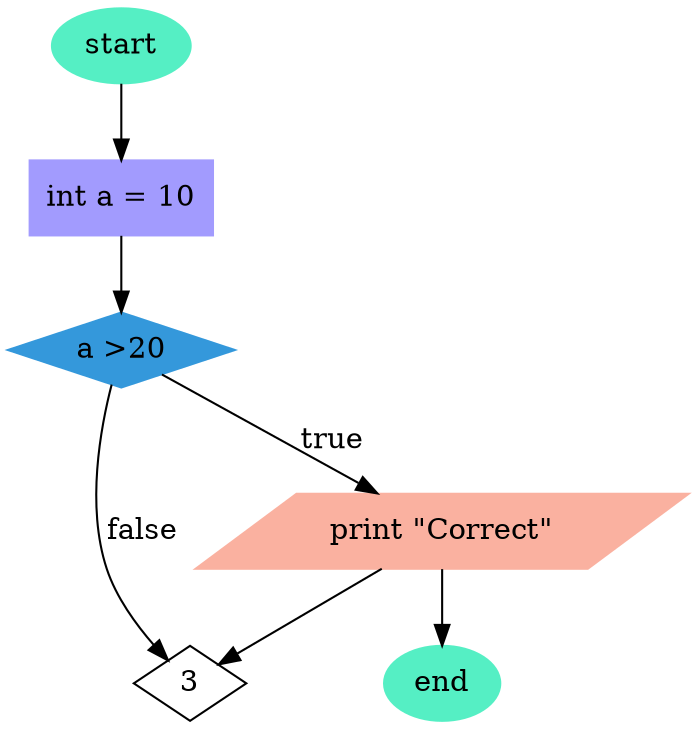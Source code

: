 strict digraph flowchart {
	0 [label="int a = 10" color="#a29bfe" shape=rectangle style=filled]
	node [rankdir=LR]
	start [color="#55efc4" shape=oval style=filled]
	start -> 0
	node [shape=diamond]
	1 [label="a >20" color="#3498db" shape=diamond style=filled]
	0 -> 1
	1 -> 3 [label=false]
	1 -> 2
	1 -> 2 [label=true]
	node [color="#fab1a0" shape=parallelogram style=filled]
	2 [label="print \"Correct\""]
	2 [label="print \"Correct\"" color="#fab1a0" shape=parallelogram style=filled]
	2 -> 3
	1000 [label=end color="#55efc4" shape=oval style=filled]
	2 -> 1000
}
